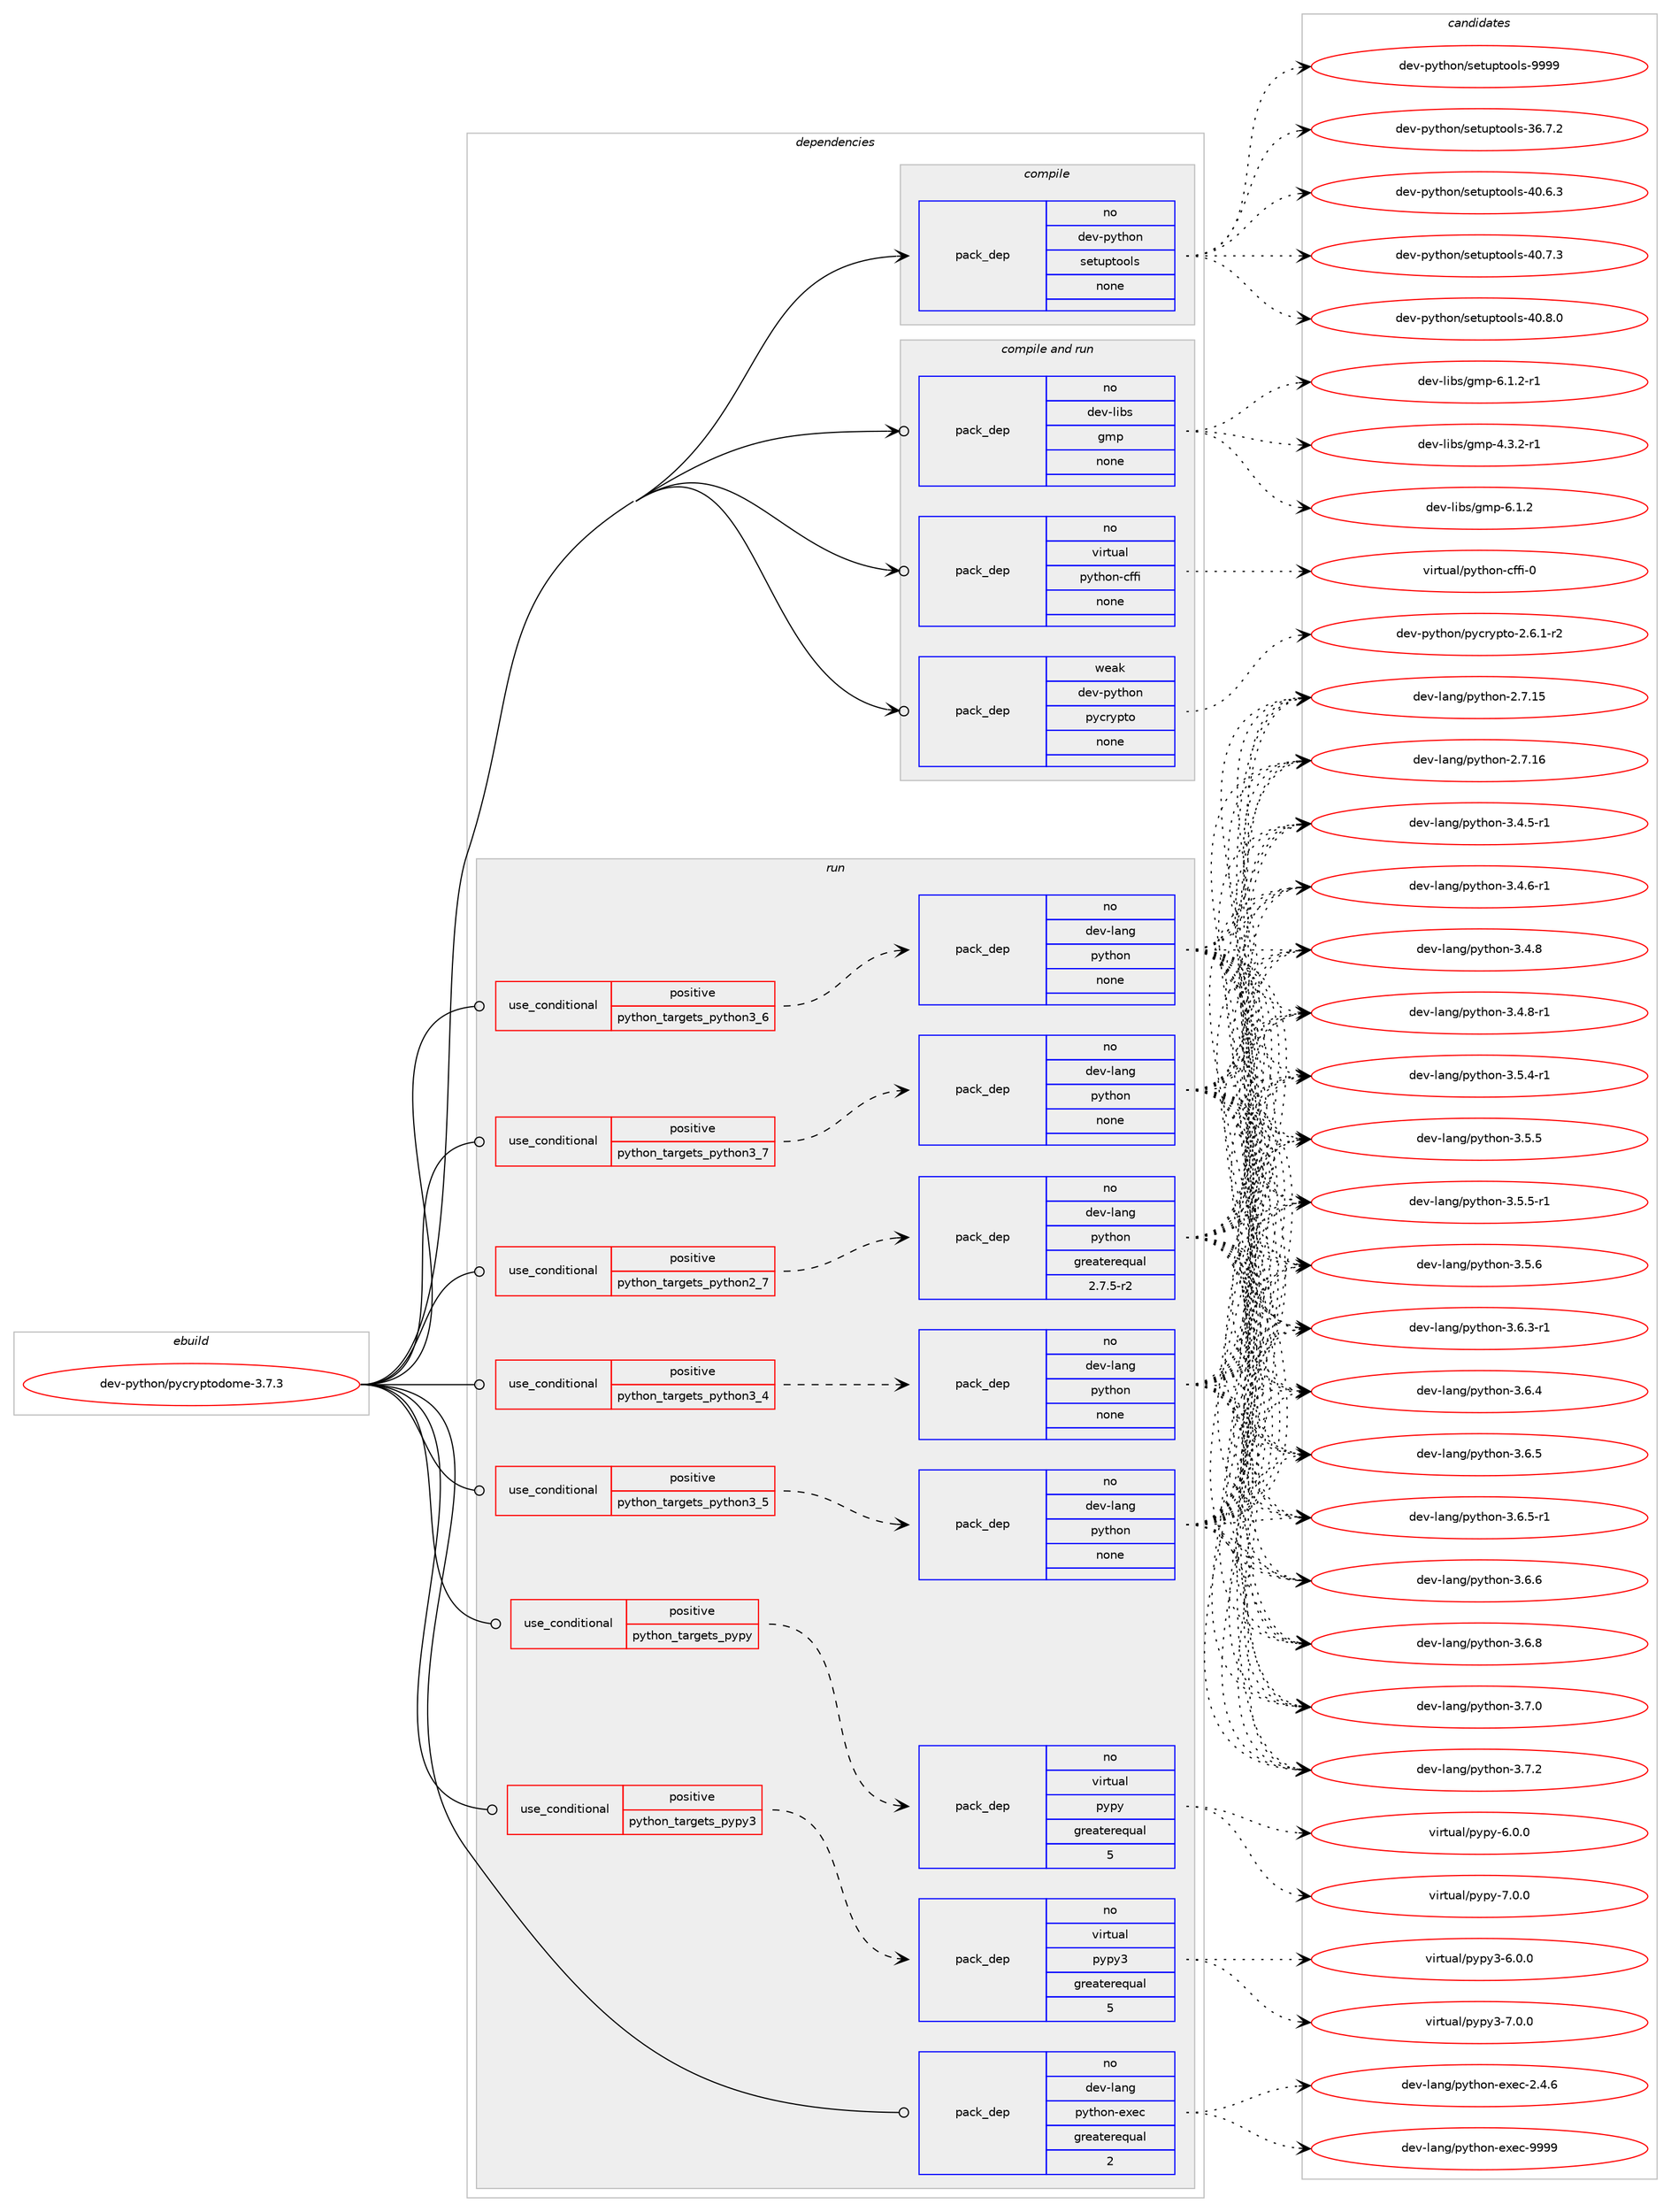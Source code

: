 digraph prolog {

# *************
# Graph options
# *************

newrank=true;
concentrate=true;
compound=true;
graph [rankdir=LR,fontname=Helvetica,fontsize=10,ranksep=1.5];#, ranksep=2.5, nodesep=0.2];
edge  [arrowhead=vee];
node  [fontname=Helvetica,fontsize=10];

# **********
# The ebuild
# **********

subgraph cluster_leftcol {
color=gray;
rank=same;
label=<<i>ebuild</i>>;
id [label="dev-python/pycryptodome-3.7.3", color=red, width=4, href="../dev-python/pycryptodome-3.7.3.svg"];
}

# ****************
# The dependencies
# ****************

subgraph cluster_midcol {
color=gray;
label=<<i>dependencies</i>>;
subgraph cluster_compile {
fillcolor="#eeeeee";
style=filled;
label=<<i>compile</i>>;
subgraph pack1024558 {
dependency1428353 [label=<<TABLE BORDER="0" CELLBORDER="1" CELLSPACING="0" CELLPADDING="4" WIDTH="220"><TR><TD ROWSPAN="6" CELLPADDING="30">pack_dep</TD></TR><TR><TD WIDTH="110">no</TD></TR><TR><TD>dev-python</TD></TR><TR><TD>setuptools</TD></TR><TR><TD>none</TD></TR><TR><TD></TD></TR></TABLE>>, shape=none, color=blue];
}
id:e -> dependency1428353:w [weight=20,style="solid",arrowhead="vee"];
}
subgraph cluster_compileandrun {
fillcolor="#eeeeee";
style=filled;
label=<<i>compile and run</i>>;
subgraph pack1024559 {
dependency1428354 [label=<<TABLE BORDER="0" CELLBORDER="1" CELLSPACING="0" CELLPADDING="4" WIDTH="220"><TR><TD ROWSPAN="6" CELLPADDING="30">pack_dep</TD></TR><TR><TD WIDTH="110">no</TD></TR><TR><TD>dev-libs</TD></TR><TR><TD>gmp</TD></TR><TR><TD>none</TD></TR><TR><TD></TD></TR></TABLE>>, shape=none, color=blue];
}
id:e -> dependency1428354:w [weight=20,style="solid",arrowhead="odotvee"];
subgraph pack1024560 {
dependency1428355 [label=<<TABLE BORDER="0" CELLBORDER="1" CELLSPACING="0" CELLPADDING="4" WIDTH="220"><TR><TD ROWSPAN="6" CELLPADDING="30">pack_dep</TD></TR><TR><TD WIDTH="110">no</TD></TR><TR><TD>virtual</TD></TR><TR><TD>python-cffi</TD></TR><TR><TD>none</TD></TR><TR><TD></TD></TR></TABLE>>, shape=none, color=blue];
}
id:e -> dependency1428355:w [weight=20,style="solid",arrowhead="odotvee"];
subgraph pack1024561 {
dependency1428356 [label=<<TABLE BORDER="0" CELLBORDER="1" CELLSPACING="0" CELLPADDING="4" WIDTH="220"><TR><TD ROWSPAN="6" CELLPADDING="30">pack_dep</TD></TR><TR><TD WIDTH="110">weak</TD></TR><TR><TD>dev-python</TD></TR><TR><TD>pycrypto</TD></TR><TR><TD>none</TD></TR><TR><TD></TD></TR></TABLE>>, shape=none, color=blue];
}
id:e -> dependency1428356:w [weight=20,style="solid",arrowhead="odotvee"];
}
subgraph cluster_run {
fillcolor="#eeeeee";
style=filled;
label=<<i>run</i>>;
subgraph cond380481 {
dependency1428357 [label=<<TABLE BORDER="0" CELLBORDER="1" CELLSPACING="0" CELLPADDING="4"><TR><TD ROWSPAN="3" CELLPADDING="10">use_conditional</TD></TR><TR><TD>positive</TD></TR><TR><TD>python_targets_pypy</TD></TR></TABLE>>, shape=none, color=red];
subgraph pack1024562 {
dependency1428358 [label=<<TABLE BORDER="0" CELLBORDER="1" CELLSPACING="0" CELLPADDING="4" WIDTH="220"><TR><TD ROWSPAN="6" CELLPADDING="30">pack_dep</TD></TR><TR><TD WIDTH="110">no</TD></TR><TR><TD>virtual</TD></TR><TR><TD>pypy</TD></TR><TR><TD>greaterequal</TD></TR><TR><TD>5</TD></TR></TABLE>>, shape=none, color=blue];
}
dependency1428357:e -> dependency1428358:w [weight=20,style="dashed",arrowhead="vee"];
}
id:e -> dependency1428357:w [weight=20,style="solid",arrowhead="odot"];
subgraph cond380482 {
dependency1428359 [label=<<TABLE BORDER="0" CELLBORDER="1" CELLSPACING="0" CELLPADDING="4"><TR><TD ROWSPAN="3" CELLPADDING="10">use_conditional</TD></TR><TR><TD>positive</TD></TR><TR><TD>python_targets_pypy3</TD></TR></TABLE>>, shape=none, color=red];
subgraph pack1024563 {
dependency1428360 [label=<<TABLE BORDER="0" CELLBORDER="1" CELLSPACING="0" CELLPADDING="4" WIDTH="220"><TR><TD ROWSPAN="6" CELLPADDING="30">pack_dep</TD></TR><TR><TD WIDTH="110">no</TD></TR><TR><TD>virtual</TD></TR><TR><TD>pypy3</TD></TR><TR><TD>greaterequal</TD></TR><TR><TD>5</TD></TR></TABLE>>, shape=none, color=blue];
}
dependency1428359:e -> dependency1428360:w [weight=20,style="dashed",arrowhead="vee"];
}
id:e -> dependency1428359:w [weight=20,style="solid",arrowhead="odot"];
subgraph cond380483 {
dependency1428361 [label=<<TABLE BORDER="0" CELLBORDER="1" CELLSPACING="0" CELLPADDING="4"><TR><TD ROWSPAN="3" CELLPADDING="10">use_conditional</TD></TR><TR><TD>positive</TD></TR><TR><TD>python_targets_python2_7</TD></TR></TABLE>>, shape=none, color=red];
subgraph pack1024564 {
dependency1428362 [label=<<TABLE BORDER="0" CELLBORDER="1" CELLSPACING="0" CELLPADDING="4" WIDTH="220"><TR><TD ROWSPAN="6" CELLPADDING="30">pack_dep</TD></TR><TR><TD WIDTH="110">no</TD></TR><TR><TD>dev-lang</TD></TR><TR><TD>python</TD></TR><TR><TD>greaterequal</TD></TR><TR><TD>2.7.5-r2</TD></TR></TABLE>>, shape=none, color=blue];
}
dependency1428361:e -> dependency1428362:w [weight=20,style="dashed",arrowhead="vee"];
}
id:e -> dependency1428361:w [weight=20,style="solid",arrowhead="odot"];
subgraph cond380484 {
dependency1428363 [label=<<TABLE BORDER="0" CELLBORDER="1" CELLSPACING="0" CELLPADDING="4"><TR><TD ROWSPAN="3" CELLPADDING="10">use_conditional</TD></TR><TR><TD>positive</TD></TR><TR><TD>python_targets_python3_4</TD></TR></TABLE>>, shape=none, color=red];
subgraph pack1024565 {
dependency1428364 [label=<<TABLE BORDER="0" CELLBORDER="1" CELLSPACING="0" CELLPADDING="4" WIDTH="220"><TR><TD ROWSPAN="6" CELLPADDING="30">pack_dep</TD></TR><TR><TD WIDTH="110">no</TD></TR><TR><TD>dev-lang</TD></TR><TR><TD>python</TD></TR><TR><TD>none</TD></TR><TR><TD></TD></TR></TABLE>>, shape=none, color=blue];
}
dependency1428363:e -> dependency1428364:w [weight=20,style="dashed",arrowhead="vee"];
}
id:e -> dependency1428363:w [weight=20,style="solid",arrowhead="odot"];
subgraph cond380485 {
dependency1428365 [label=<<TABLE BORDER="0" CELLBORDER="1" CELLSPACING="0" CELLPADDING="4"><TR><TD ROWSPAN="3" CELLPADDING="10">use_conditional</TD></TR><TR><TD>positive</TD></TR><TR><TD>python_targets_python3_5</TD></TR></TABLE>>, shape=none, color=red];
subgraph pack1024566 {
dependency1428366 [label=<<TABLE BORDER="0" CELLBORDER="1" CELLSPACING="0" CELLPADDING="4" WIDTH="220"><TR><TD ROWSPAN="6" CELLPADDING="30">pack_dep</TD></TR><TR><TD WIDTH="110">no</TD></TR><TR><TD>dev-lang</TD></TR><TR><TD>python</TD></TR><TR><TD>none</TD></TR><TR><TD></TD></TR></TABLE>>, shape=none, color=blue];
}
dependency1428365:e -> dependency1428366:w [weight=20,style="dashed",arrowhead="vee"];
}
id:e -> dependency1428365:w [weight=20,style="solid",arrowhead="odot"];
subgraph cond380486 {
dependency1428367 [label=<<TABLE BORDER="0" CELLBORDER="1" CELLSPACING="0" CELLPADDING="4"><TR><TD ROWSPAN="3" CELLPADDING="10">use_conditional</TD></TR><TR><TD>positive</TD></TR><TR><TD>python_targets_python3_6</TD></TR></TABLE>>, shape=none, color=red];
subgraph pack1024567 {
dependency1428368 [label=<<TABLE BORDER="0" CELLBORDER="1" CELLSPACING="0" CELLPADDING="4" WIDTH="220"><TR><TD ROWSPAN="6" CELLPADDING="30">pack_dep</TD></TR><TR><TD WIDTH="110">no</TD></TR><TR><TD>dev-lang</TD></TR><TR><TD>python</TD></TR><TR><TD>none</TD></TR><TR><TD></TD></TR></TABLE>>, shape=none, color=blue];
}
dependency1428367:e -> dependency1428368:w [weight=20,style="dashed",arrowhead="vee"];
}
id:e -> dependency1428367:w [weight=20,style="solid",arrowhead="odot"];
subgraph cond380487 {
dependency1428369 [label=<<TABLE BORDER="0" CELLBORDER="1" CELLSPACING="0" CELLPADDING="4"><TR><TD ROWSPAN="3" CELLPADDING="10">use_conditional</TD></TR><TR><TD>positive</TD></TR><TR><TD>python_targets_python3_7</TD></TR></TABLE>>, shape=none, color=red];
subgraph pack1024568 {
dependency1428370 [label=<<TABLE BORDER="0" CELLBORDER="1" CELLSPACING="0" CELLPADDING="4" WIDTH="220"><TR><TD ROWSPAN="6" CELLPADDING="30">pack_dep</TD></TR><TR><TD WIDTH="110">no</TD></TR><TR><TD>dev-lang</TD></TR><TR><TD>python</TD></TR><TR><TD>none</TD></TR><TR><TD></TD></TR></TABLE>>, shape=none, color=blue];
}
dependency1428369:e -> dependency1428370:w [weight=20,style="dashed",arrowhead="vee"];
}
id:e -> dependency1428369:w [weight=20,style="solid",arrowhead="odot"];
subgraph pack1024569 {
dependency1428371 [label=<<TABLE BORDER="0" CELLBORDER="1" CELLSPACING="0" CELLPADDING="4" WIDTH="220"><TR><TD ROWSPAN="6" CELLPADDING="30">pack_dep</TD></TR><TR><TD WIDTH="110">no</TD></TR><TR><TD>dev-lang</TD></TR><TR><TD>python-exec</TD></TR><TR><TD>greaterequal</TD></TR><TR><TD>2</TD></TR></TABLE>>, shape=none, color=blue];
}
id:e -> dependency1428371:w [weight=20,style="solid",arrowhead="odot"];
}
}

# **************
# The candidates
# **************

subgraph cluster_choices {
rank=same;
color=gray;
label=<<i>candidates</i>>;

subgraph choice1024558 {
color=black;
nodesep=1;
choice100101118451121211161041111104711510111611711211611111110811545515446554650 [label="dev-python/setuptools-36.7.2", color=red, width=4,href="../dev-python/setuptools-36.7.2.svg"];
choice100101118451121211161041111104711510111611711211611111110811545524846544651 [label="dev-python/setuptools-40.6.3", color=red, width=4,href="../dev-python/setuptools-40.6.3.svg"];
choice100101118451121211161041111104711510111611711211611111110811545524846554651 [label="dev-python/setuptools-40.7.3", color=red, width=4,href="../dev-python/setuptools-40.7.3.svg"];
choice100101118451121211161041111104711510111611711211611111110811545524846564648 [label="dev-python/setuptools-40.8.0", color=red, width=4,href="../dev-python/setuptools-40.8.0.svg"];
choice10010111845112121116104111110471151011161171121161111111081154557575757 [label="dev-python/setuptools-9999", color=red, width=4,href="../dev-python/setuptools-9999.svg"];
dependency1428353:e -> choice100101118451121211161041111104711510111611711211611111110811545515446554650:w [style=dotted,weight="100"];
dependency1428353:e -> choice100101118451121211161041111104711510111611711211611111110811545524846544651:w [style=dotted,weight="100"];
dependency1428353:e -> choice100101118451121211161041111104711510111611711211611111110811545524846554651:w [style=dotted,weight="100"];
dependency1428353:e -> choice100101118451121211161041111104711510111611711211611111110811545524846564648:w [style=dotted,weight="100"];
dependency1428353:e -> choice10010111845112121116104111110471151011161171121161111111081154557575757:w [style=dotted,weight="100"];
}
subgraph choice1024559 {
color=black;
nodesep=1;
choice1001011184510810598115471031091124552465146504511449 [label="dev-libs/gmp-4.3.2-r1", color=red, width=4,href="../dev-libs/gmp-4.3.2-r1.svg"];
choice100101118451081059811547103109112455446494650 [label="dev-libs/gmp-6.1.2", color=red, width=4,href="../dev-libs/gmp-6.1.2.svg"];
choice1001011184510810598115471031091124554464946504511449 [label="dev-libs/gmp-6.1.2-r1", color=red, width=4,href="../dev-libs/gmp-6.1.2-r1.svg"];
dependency1428354:e -> choice1001011184510810598115471031091124552465146504511449:w [style=dotted,weight="100"];
dependency1428354:e -> choice100101118451081059811547103109112455446494650:w [style=dotted,weight="100"];
dependency1428354:e -> choice1001011184510810598115471031091124554464946504511449:w [style=dotted,weight="100"];
}
subgraph choice1024560 {
color=black;
nodesep=1;
choice118105114116117971084711212111610411111045991021021054548 [label="virtual/python-cffi-0", color=red, width=4,href="../virtual/python-cffi-0.svg"];
dependency1428355:e -> choice118105114116117971084711212111610411111045991021021054548:w [style=dotted,weight="100"];
}
subgraph choice1024561 {
color=black;
nodesep=1;
choice1001011184511212111610411111047112121991141211121161114550465446494511450 [label="dev-python/pycrypto-2.6.1-r2", color=red, width=4,href="../dev-python/pycrypto-2.6.1-r2.svg"];
dependency1428356:e -> choice1001011184511212111610411111047112121991141211121161114550465446494511450:w [style=dotted,weight="100"];
}
subgraph choice1024562 {
color=black;
nodesep=1;
choice1181051141161179710847112121112121455446484648 [label="virtual/pypy-6.0.0", color=red, width=4,href="../virtual/pypy-6.0.0.svg"];
choice1181051141161179710847112121112121455546484648 [label="virtual/pypy-7.0.0", color=red, width=4,href="../virtual/pypy-7.0.0.svg"];
dependency1428358:e -> choice1181051141161179710847112121112121455446484648:w [style=dotted,weight="100"];
dependency1428358:e -> choice1181051141161179710847112121112121455546484648:w [style=dotted,weight="100"];
}
subgraph choice1024563 {
color=black;
nodesep=1;
choice118105114116117971084711212111212151455446484648 [label="virtual/pypy3-6.0.0", color=red, width=4,href="../virtual/pypy3-6.0.0.svg"];
choice118105114116117971084711212111212151455546484648 [label="virtual/pypy3-7.0.0", color=red, width=4,href="../virtual/pypy3-7.0.0.svg"];
dependency1428360:e -> choice118105114116117971084711212111212151455446484648:w [style=dotted,weight="100"];
dependency1428360:e -> choice118105114116117971084711212111212151455546484648:w [style=dotted,weight="100"];
}
subgraph choice1024564 {
color=black;
nodesep=1;
choice10010111845108971101034711212111610411111045504655464953 [label="dev-lang/python-2.7.15", color=red, width=4,href="../dev-lang/python-2.7.15.svg"];
choice10010111845108971101034711212111610411111045504655464954 [label="dev-lang/python-2.7.16", color=red, width=4,href="../dev-lang/python-2.7.16.svg"];
choice1001011184510897110103471121211161041111104551465246534511449 [label="dev-lang/python-3.4.5-r1", color=red, width=4,href="../dev-lang/python-3.4.5-r1.svg"];
choice1001011184510897110103471121211161041111104551465246544511449 [label="dev-lang/python-3.4.6-r1", color=red, width=4,href="../dev-lang/python-3.4.6-r1.svg"];
choice100101118451089711010347112121116104111110455146524656 [label="dev-lang/python-3.4.8", color=red, width=4,href="../dev-lang/python-3.4.8.svg"];
choice1001011184510897110103471121211161041111104551465246564511449 [label="dev-lang/python-3.4.8-r1", color=red, width=4,href="../dev-lang/python-3.4.8-r1.svg"];
choice1001011184510897110103471121211161041111104551465346524511449 [label="dev-lang/python-3.5.4-r1", color=red, width=4,href="../dev-lang/python-3.5.4-r1.svg"];
choice100101118451089711010347112121116104111110455146534653 [label="dev-lang/python-3.5.5", color=red, width=4,href="../dev-lang/python-3.5.5.svg"];
choice1001011184510897110103471121211161041111104551465346534511449 [label="dev-lang/python-3.5.5-r1", color=red, width=4,href="../dev-lang/python-3.5.5-r1.svg"];
choice100101118451089711010347112121116104111110455146534654 [label="dev-lang/python-3.5.6", color=red, width=4,href="../dev-lang/python-3.5.6.svg"];
choice1001011184510897110103471121211161041111104551465446514511449 [label="dev-lang/python-3.6.3-r1", color=red, width=4,href="../dev-lang/python-3.6.3-r1.svg"];
choice100101118451089711010347112121116104111110455146544652 [label="dev-lang/python-3.6.4", color=red, width=4,href="../dev-lang/python-3.6.4.svg"];
choice100101118451089711010347112121116104111110455146544653 [label="dev-lang/python-3.6.5", color=red, width=4,href="../dev-lang/python-3.6.5.svg"];
choice1001011184510897110103471121211161041111104551465446534511449 [label="dev-lang/python-3.6.5-r1", color=red, width=4,href="../dev-lang/python-3.6.5-r1.svg"];
choice100101118451089711010347112121116104111110455146544654 [label="dev-lang/python-3.6.6", color=red, width=4,href="../dev-lang/python-3.6.6.svg"];
choice100101118451089711010347112121116104111110455146544656 [label="dev-lang/python-3.6.8", color=red, width=4,href="../dev-lang/python-3.6.8.svg"];
choice100101118451089711010347112121116104111110455146554648 [label="dev-lang/python-3.7.0", color=red, width=4,href="../dev-lang/python-3.7.0.svg"];
choice100101118451089711010347112121116104111110455146554650 [label="dev-lang/python-3.7.2", color=red, width=4,href="../dev-lang/python-3.7.2.svg"];
dependency1428362:e -> choice10010111845108971101034711212111610411111045504655464953:w [style=dotted,weight="100"];
dependency1428362:e -> choice10010111845108971101034711212111610411111045504655464954:w [style=dotted,weight="100"];
dependency1428362:e -> choice1001011184510897110103471121211161041111104551465246534511449:w [style=dotted,weight="100"];
dependency1428362:e -> choice1001011184510897110103471121211161041111104551465246544511449:w [style=dotted,weight="100"];
dependency1428362:e -> choice100101118451089711010347112121116104111110455146524656:w [style=dotted,weight="100"];
dependency1428362:e -> choice1001011184510897110103471121211161041111104551465246564511449:w [style=dotted,weight="100"];
dependency1428362:e -> choice1001011184510897110103471121211161041111104551465346524511449:w [style=dotted,weight="100"];
dependency1428362:e -> choice100101118451089711010347112121116104111110455146534653:w [style=dotted,weight="100"];
dependency1428362:e -> choice1001011184510897110103471121211161041111104551465346534511449:w [style=dotted,weight="100"];
dependency1428362:e -> choice100101118451089711010347112121116104111110455146534654:w [style=dotted,weight="100"];
dependency1428362:e -> choice1001011184510897110103471121211161041111104551465446514511449:w [style=dotted,weight="100"];
dependency1428362:e -> choice100101118451089711010347112121116104111110455146544652:w [style=dotted,weight="100"];
dependency1428362:e -> choice100101118451089711010347112121116104111110455146544653:w [style=dotted,weight="100"];
dependency1428362:e -> choice1001011184510897110103471121211161041111104551465446534511449:w [style=dotted,weight="100"];
dependency1428362:e -> choice100101118451089711010347112121116104111110455146544654:w [style=dotted,weight="100"];
dependency1428362:e -> choice100101118451089711010347112121116104111110455146544656:w [style=dotted,weight="100"];
dependency1428362:e -> choice100101118451089711010347112121116104111110455146554648:w [style=dotted,weight="100"];
dependency1428362:e -> choice100101118451089711010347112121116104111110455146554650:w [style=dotted,weight="100"];
}
subgraph choice1024565 {
color=black;
nodesep=1;
choice10010111845108971101034711212111610411111045504655464953 [label="dev-lang/python-2.7.15", color=red, width=4,href="../dev-lang/python-2.7.15.svg"];
choice10010111845108971101034711212111610411111045504655464954 [label="dev-lang/python-2.7.16", color=red, width=4,href="../dev-lang/python-2.7.16.svg"];
choice1001011184510897110103471121211161041111104551465246534511449 [label="dev-lang/python-3.4.5-r1", color=red, width=4,href="../dev-lang/python-3.4.5-r1.svg"];
choice1001011184510897110103471121211161041111104551465246544511449 [label="dev-lang/python-3.4.6-r1", color=red, width=4,href="../dev-lang/python-3.4.6-r1.svg"];
choice100101118451089711010347112121116104111110455146524656 [label="dev-lang/python-3.4.8", color=red, width=4,href="../dev-lang/python-3.4.8.svg"];
choice1001011184510897110103471121211161041111104551465246564511449 [label="dev-lang/python-3.4.8-r1", color=red, width=4,href="../dev-lang/python-3.4.8-r1.svg"];
choice1001011184510897110103471121211161041111104551465346524511449 [label="dev-lang/python-3.5.4-r1", color=red, width=4,href="../dev-lang/python-3.5.4-r1.svg"];
choice100101118451089711010347112121116104111110455146534653 [label="dev-lang/python-3.5.5", color=red, width=4,href="../dev-lang/python-3.5.5.svg"];
choice1001011184510897110103471121211161041111104551465346534511449 [label="dev-lang/python-3.5.5-r1", color=red, width=4,href="../dev-lang/python-3.5.5-r1.svg"];
choice100101118451089711010347112121116104111110455146534654 [label="dev-lang/python-3.5.6", color=red, width=4,href="../dev-lang/python-3.5.6.svg"];
choice1001011184510897110103471121211161041111104551465446514511449 [label="dev-lang/python-3.6.3-r1", color=red, width=4,href="../dev-lang/python-3.6.3-r1.svg"];
choice100101118451089711010347112121116104111110455146544652 [label="dev-lang/python-3.6.4", color=red, width=4,href="../dev-lang/python-3.6.4.svg"];
choice100101118451089711010347112121116104111110455146544653 [label="dev-lang/python-3.6.5", color=red, width=4,href="../dev-lang/python-3.6.5.svg"];
choice1001011184510897110103471121211161041111104551465446534511449 [label="dev-lang/python-3.6.5-r1", color=red, width=4,href="../dev-lang/python-3.6.5-r1.svg"];
choice100101118451089711010347112121116104111110455146544654 [label="dev-lang/python-3.6.6", color=red, width=4,href="../dev-lang/python-3.6.6.svg"];
choice100101118451089711010347112121116104111110455146544656 [label="dev-lang/python-3.6.8", color=red, width=4,href="../dev-lang/python-3.6.8.svg"];
choice100101118451089711010347112121116104111110455146554648 [label="dev-lang/python-3.7.0", color=red, width=4,href="../dev-lang/python-3.7.0.svg"];
choice100101118451089711010347112121116104111110455146554650 [label="dev-lang/python-3.7.2", color=red, width=4,href="../dev-lang/python-3.7.2.svg"];
dependency1428364:e -> choice10010111845108971101034711212111610411111045504655464953:w [style=dotted,weight="100"];
dependency1428364:e -> choice10010111845108971101034711212111610411111045504655464954:w [style=dotted,weight="100"];
dependency1428364:e -> choice1001011184510897110103471121211161041111104551465246534511449:w [style=dotted,weight="100"];
dependency1428364:e -> choice1001011184510897110103471121211161041111104551465246544511449:w [style=dotted,weight="100"];
dependency1428364:e -> choice100101118451089711010347112121116104111110455146524656:w [style=dotted,weight="100"];
dependency1428364:e -> choice1001011184510897110103471121211161041111104551465246564511449:w [style=dotted,weight="100"];
dependency1428364:e -> choice1001011184510897110103471121211161041111104551465346524511449:w [style=dotted,weight="100"];
dependency1428364:e -> choice100101118451089711010347112121116104111110455146534653:w [style=dotted,weight="100"];
dependency1428364:e -> choice1001011184510897110103471121211161041111104551465346534511449:w [style=dotted,weight="100"];
dependency1428364:e -> choice100101118451089711010347112121116104111110455146534654:w [style=dotted,weight="100"];
dependency1428364:e -> choice1001011184510897110103471121211161041111104551465446514511449:w [style=dotted,weight="100"];
dependency1428364:e -> choice100101118451089711010347112121116104111110455146544652:w [style=dotted,weight="100"];
dependency1428364:e -> choice100101118451089711010347112121116104111110455146544653:w [style=dotted,weight="100"];
dependency1428364:e -> choice1001011184510897110103471121211161041111104551465446534511449:w [style=dotted,weight="100"];
dependency1428364:e -> choice100101118451089711010347112121116104111110455146544654:w [style=dotted,weight="100"];
dependency1428364:e -> choice100101118451089711010347112121116104111110455146544656:w [style=dotted,weight="100"];
dependency1428364:e -> choice100101118451089711010347112121116104111110455146554648:w [style=dotted,weight="100"];
dependency1428364:e -> choice100101118451089711010347112121116104111110455146554650:w [style=dotted,weight="100"];
}
subgraph choice1024566 {
color=black;
nodesep=1;
choice10010111845108971101034711212111610411111045504655464953 [label="dev-lang/python-2.7.15", color=red, width=4,href="../dev-lang/python-2.7.15.svg"];
choice10010111845108971101034711212111610411111045504655464954 [label="dev-lang/python-2.7.16", color=red, width=4,href="../dev-lang/python-2.7.16.svg"];
choice1001011184510897110103471121211161041111104551465246534511449 [label="dev-lang/python-3.4.5-r1", color=red, width=4,href="../dev-lang/python-3.4.5-r1.svg"];
choice1001011184510897110103471121211161041111104551465246544511449 [label="dev-lang/python-3.4.6-r1", color=red, width=4,href="../dev-lang/python-3.4.6-r1.svg"];
choice100101118451089711010347112121116104111110455146524656 [label="dev-lang/python-3.4.8", color=red, width=4,href="../dev-lang/python-3.4.8.svg"];
choice1001011184510897110103471121211161041111104551465246564511449 [label="dev-lang/python-3.4.8-r1", color=red, width=4,href="../dev-lang/python-3.4.8-r1.svg"];
choice1001011184510897110103471121211161041111104551465346524511449 [label="dev-lang/python-3.5.4-r1", color=red, width=4,href="../dev-lang/python-3.5.4-r1.svg"];
choice100101118451089711010347112121116104111110455146534653 [label="dev-lang/python-3.5.5", color=red, width=4,href="../dev-lang/python-3.5.5.svg"];
choice1001011184510897110103471121211161041111104551465346534511449 [label="dev-lang/python-3.5.5-r1", color=red, width=4,href="../dev-lang/python-3.5.5-r1.svg"];
choice100101118451089711010347112121116104111110455146534654 [label="dev-lang/python-3.5.6", color=red, width=4,href="../dev-lang/python-3.5.6.svg"];
choice1001011184510897110103471121211161041111104551465446514511449 [label="dev-lang/python-3.6.3-r1", color=red, width=4,href="../dev-lang/python-3.6.3-r1.svg"];
choice100101118451089711010347112121116104111110455146544652 [label="dev-lang/python-3.6.4", color=red, width=4,href="../dev-lang/python-3.6.4.svg"];
choice100101118451089711010347112121116104111110455146544653 [label="dev-lang/python-3.6.5", color=red, width=4,href="../dev-lang/python-3.6.5.svg"];
choice1001011184510897110103471121211161041111104551465446534511449 [label="dev-lang/python-3.6.5-r1", color=red, width=4,href="../dev-lang/python-3.6.5-r1.svg"];
choice100101118451089711010347112121116104111110455146544654 [label="dev-lang/python-3.6.6", color=red, width=4,href="../dev-lang/python-3.6.6.svg"];
choice100101118451089711010347112121116104111110455146544656 [label="dev-lang/python-3.6.8", color=red, width=4,href="../dev-lang/python-3.6.8.svg"];
choice100101118451089711010347112121116104111110455146554648 [label="dev-lang/python-3.7.0", color=red, width=4,href="../dev-lang/python-3.7.0.svg"];
choice100101118451089711010347112121116104111110455146554650 [label="dev-lang/python-3.7.2", color=red, width=4,href="../dev-lang/python-3.7.2.svg"];
dependency1428366:e -> choice10010111845108971101034711212111610411111045504655464953:w [style=dotted,weight="100"];
dependency1428366:e -> choice10010111845108971101034711212111610411111045504655464954:w [style=dotted,weight="100"];
dependency1428366:e -> choice1001011184510897110103471121211161041111104551465246534511449:w [style=dotted,weight="100"];
dependency1428366:e -> choice1001011184510897110103471121211161041111104551465246544511449:w [style=dotted,weight="100"];
dependency1428366:e -> choice100101118451089711010347112121116104111110455146524656:w [style=dotted,weight="100"];
dependency1428366:e -> choice1001011184510897110103471121211161041111104551465246564511449:w [style=dotted,weight="100"];
dependency1428366:e -> choice1001011184510897110103471121211161041111104551465346524511449:w [style=dotted,weight="100"];
dependency1428366:e -> choice100101118451089711010347112121116104111110455146534653:w [style=dotted,weight="100"];
dependency1428366:e -> choice1001011184510897110103471121211161041111104551465346534511449:w [style=dotted,weight="100"];
dependency1428366:e -> choice100101118451089711010347112121116104111110455146534654:w [style=dotted,weight="100"];
dependency1428366:e -> choice1001011184510897110103471121211161041111104551465446514511449:w [style=dotted,weight="100"];
dependency1428366:e -> choice100101118451089711010347112121116104111110455146544652:w [style=dotted,weight="100"];
dependency1428366:e -> choice100101118451089711010347112121116104111110455146544653:w [style=dotted,weight="100"];
dependency1428366:e -> choice1001011184510897110103471121211161041111104551465446534511449:w [style=dotted,weight="100"];
dependency1428366:e -> choice100101118451089711010347112121116104111110455146544654:w [style=dotted,weight="100"];
dependency1428366:e -> choice100101118451089711010347112121116104111110455146544656:w [style=dotted,weight="100"];
dependency1428366:e -> choice100101118451089711010347112121116104111110455146554648:w [style=dotted,weight="100"];
dependency1428366:e -> choice100101118451089711010347112121116104111110455146554650:w [style=dotted,weight="100"];
}
subgraph choice1024567 {
color=black;
nodesep=1;
choice10010111845108971101034711212111610411111045504655464953 [label="dev-lang/python-2.7.15", color=red, width=4,href="../dev-lang/python-2.7.15.svg"];
choice10010111845108971101034711212111610411111045504655464954 [label="dev-lang/python-2.7.16", color=red, width=4,href="../dev-lang/python-2.7.16.svg"];
choice1001011184510897110103471121211161041111104551465246534511449 [label="dev-lang/python-3.4.5-r1", color=red, width=4,href="../dev-lang/python-3.4.5-r1.svg"];
choice1001011184510897110103471121211161041111104551465246544511449 [label="dev-lang/python-3.4.6-r1", color=red, width=4,href="../dev-lang/python-3.4.6-r1.svg"];
choice100101118451089711010347112121116104111110455146524656 [label="dev-lang/python-3.4.8", color=red, width=4,href="../dev-lang/python-3.4.8.svg"];
choice1001011184510897110103471121211161041111104551465246564511449 [label="dev-lang/python-3.4.8-r1", color=red, width=4,href="../dev-lang/python-3.4.8-r1.svg"];
choice1001011184510897110103471121211161041111104551465346524511449 [label="dev-lang/python-3.5.4-r1", color=red, width=4,href="../dev-lang/python-3.5.4-r1.svg"];
choice100101118451089711010347112121116104111110455146534653 [label="dev-lang/python-3.5.5", color=red, width=4,href="../dev-lang/python-3.5.5.svg"];
choice1001011184510897110103471121211161041111104551465346534511449 [label="dev-lang/python-3.5.5-r1", color=red, width=4,href="../dev-lang/python-3.5.5-r1.svg"];
choice100101118451089711010347112121116104111110455146534654 [label="dev-lang/python-3.5.6", color=red, width=4,href="../dev-lang/python-3.5.6.svg"];
choice1001011184510897110103471121211161041111104551465446514511449 [label="dev-lang/python-3.6.3-r1", color=red, width=4,href="../dev-lang/python-3.6.3-r1.svg"];
choice100101118451089711010347112121116104111110455146544652 [label="dev-lang/python-3.6.4", color=red, width=4,href="../dev-lang/python-3.6.4.svg"];
choice100101118451089711010347112121116104111110455146544653 [label="dev-lang/python-3.6.5", color=red, width=4,href="../dev-lang/python-3.6.5.svg"];
choice1001011184510897110103471121211161041111104551465446534511449 [label="dev-lang/python-3.6.5-r1", color=red, width=4,href="../dev-lang/python-3.6.5-r1.svg"];
choice100101118451089711010347112121116104111110455146544654 [label="dev-lang/python-3.6.6", color=red, width=4,href="../dev-lang/python-3.6.6.svg"];
choice100101118451089711010347112121116104111110455146544656 [label="dev-lang/python-3.6.8", color=red, width=4,href="../dev-lang/python-3.6.8.svg"];
choice100101118451089711010347112121116104111110455146554648 [label="dev-lang/python-3.7.0", color=red, width=4,href="../dev-lang/python-3.7.0.svg"];
choice100101118451089711010347112121116104111110455146554650 [label="dev-lang/python-3.7.2", color=red, width=4,href="../dev-lang/python-3.7.2.svg"];
dependency1428368:e -> choice10010111845108971101034711212111610411111045504655464953:w [style=dotted,weight="100"];
dependency1428368:e -> choice10010111845108971101034711212111610411111045504655464954:w [style=dotted,weight="100"];
dependency1428368:e -> choice1001011184510897110103471121211161041111104551465246534511449:w [style=dotted,weight="100"];
dependency1428368:e -> choice1001011184510897110103471121211161041111104551465246544511449:w [style=dotted,weight="100"];
dependency1428368:e -> choice100101118451089711010347112121116104111110455146524656:w [style=dotted,weight="100"];
dependency1428368:e -> choice1001011184510897110103471121211161041111104551465246564511449:w [style=dotted,weight="100"];
dependency1428368:e -> choice1001011184510897110103471121211161041111104551465346524511449:w [style=dotted,weight="100"];
dependency1428368:e -> choice100101118451089711010347112121116104111110455146534653:w [style=dotted,weight="100"];
dependency1428368:e -> choice1001011184510897110103471121211161041111104551465346534511449:w [style=dotted,weight="100"];
dependency1428368:e -> choice100101118451089711010347112121116104111110455146534654:w [style=dotted,weight="100"];
dependency1428368:e -> choice1001011184510897110103471121211161041111104551465446514511449:w [style=dotted,weight="100"];
dependency1428368:e -> choice100101118451089711010347112121116104111110455146544652:w [style=dotted,weight="100"];
dependency1428368:e -> choice100101118451089711010347112121116104111110455146544653:w [style=dotted,weight="100"];
dependency1428368:e -> choice1001011184510897110103471121211161041111104551465446534511449:w [style=dotted,weight="100"];
dependency1428368:e -> choice100101118451089711010347112121116104111110455146544654:w [style=dotted,weight="100"];
dependency1428368:e -> choice100101118451089711010347112121116104111110455146544656:w [style=dotted,weight="100"];
dependency1428368:e -> choice100101118451089711010347112121116104111110455146554648:w [style=dotted,weight="100"];
dependency1428368:e -> choice100101118451089711010347112121116104111110455146554650:w [style=dotted,weight="100"];
}
subgraph choice1024568 {
color=black;
nodesep=1;
choice10010111845108971101034711212111610411111045504655464953 [label="dev-lang/python-2.7.15", color=red, width=4,href="../dev-lang/python-2.7.15.svg"];
choice10010111845108971101034711212111610411111045504655464954 [label="dev-lang/python-2.7.16", color=red, width=4,href="../dev-lang/python-2.7.16.svg"];
choice1001011184510897110103471121211161041111104551465246534511449 [label="dev-lang/python-3.4.5-r1", color=red, width=4,href="../dev-lang/python-3.4.5-r1.svg"];
choice1001011184510897110103471121211161041111104551465246544511449 [label="dev-lang/python-3.4.6-r1", color=red, width=4,href="../dev-lang/python-3.4.6-r1.svg"];
choice100101118451089711010347112121116104111110455146524656 [label="dev-lang/python-3.4.8", color=red, width=4,href="../dev-lang/python-3.4.8.svg"];
choice1001011184510897110103471121211161041111104551465246564511449 [label="dev-lang/python-3.4.8-r1", color=red, width=4,href="../dev-lang/python-3.4.8-r1.svg"];
choice1001011184510897110103471121211161041111104551465346524511449 [label="dev-lang/python-3.5.4-r1", color=red, width=4,href="../dev-lang/python-3.5.4-r1.svg"];
choice100101118451089711010347112121116104111110455146534653 [label="dev-lang/python-3.5.5", color=red, width=4,href="../dev-lang/python-3.5.5.svg"];
choice1001011184510897110103471121211161041111104551465346534511449 [label="dev-lang/python-3.5.5-r1", color=red, width=4,href="../dev-lang/python-3.5.5-r1.svg"];
choice100101118451089711010347112121116104111110455146534654 [label="dev-lang/python-3.5.6", color=red, width=4,href="../dev-lang/python-3.5.6.svg"];
choice1001011184510897110103471121211161041111104551465446514511449 [label="dev-lang/python-3.6.3-r1", color=red, width=4,href="../dev-lang/python-3.6.3-r1.svg"];
choice100101118451089711010347112121116104111110455146544652 [label="dev-lang/python-3.6.4", color=red, width=4,href="../dev-lang/python-3.6.4.svg"];
choice100101118451089711010347112121116104111110455146544653 [label="dev-lang/python-3.6.5", color=red, width=4,href="../dev-lang/python-3.6.5.svg"];
choice1001011184510897110103471121211161041111104551465446534511449 [label="dev-lang/python-3.6.5-r1", color=red, width=4,href="../dev-lang/python-3.6.5-r1.svg"];
choice100101118451089711010347112121116104111110455146544654 [label="dev-lang/python-3.6.6", color=red, width=4,href="../dev-lang/python-3.6.6.svg"];
choice100101118451089711010347112121116104111110455146544656 [label="dev-lang/python-3.6.8", color=red, width=4,href="../dev-lang/python-3.6.8.svg"];
choice100101118451089711010347112121116104111110455146554648 [label="dev-lang/python-3.7.0", color=red, width=4,href="../dev-lang/python-3.7.0.svg"];
choice100101118451089711010347112121116104111110455146554650 [label="dev-lang/python-3.7.2", color=red, width=4,href="../dev-lang/python-3.7.2.svg"];
dependency1428370:e -> choice10010111845108971101034711212111610411111045504655464953:w [style=dotted,weight="100"];
dependency1428370:e -> choice10010111845108971101034711212111610411111045504655464954:w [style=dotted,weight="100"];
dependency1428370:e -> choice1001011184510897110103471121211161041111104551465246534511449:w [style=dotted,weight="100"];
dependency1428370:e -> choice1001011184510897110103471121211161041111104551465246544511449:w [style=dotted,weight="100"];
dependency1428370:e -> choice100101118451089711010347112121116104111110455146524656:w [style=dotted,weight="100"];
dependency1428370:e -> choice1001011184510897110103471121211161041111104551465246564511449:w [style=dotted,weight="100"];
dependency1428370:e -> choice1001011184510897110103471121211161041111104551465346524511449:w [style=dotted,weight="100"];
dependency1428370:e -> choice100101118451089711010347112121116104111110455146534653:w [style=dotted,weight="100"];
dependency1428370:e -> choice1001011184510897110103471121211161041111104551465346534511449:w [style=dotted,weight="100"];
dependency1428370:e -> choice100101118451089711010347112121116104111110455146534654:w [style=dotted,weight="100"];
dependency1428370:e -> choice1001011184510897110103471121211161041111104551465446514511449:w [style=dotted,weight="100"];
dependency1428370:e -> choice100101118451089711010347112121116104111110455146544652:w [style=dotted,weight="100"];
dependency1428370:e -> choice100101118451089711010347112121116104111110455146544653:w [style=dotted,weight="100"];
dependency1428370:e -> choice1001011184510897110103471121211161041111104551465446534511449:w [style=dotted,weight="100"];
dependency1428370:e -> choice100101118451089711010347112121116104111110455146544654:w [style=dotted,weight="100"];
dependency1428370:e -> choice100101118451089711010347112121116104111110455146544656:w [style=dotted,weight="100"];
dependency1428370:e -> choice100101118451089711010347112121116104111110455146554648:w [style=dotted,weight="100"];
dependency1428370:e -> choice100101118451089711010347112121116104111110455146554650:w [style=dotted,weight="100"];
}
subgraph choice1024569 {
color=black;
nodesep=1;
choice1001011184510897110103471121211161041111104510112010199455046524654 [label="dev-lang/python-exec-2.4.6", color=red, width=4,href="../dev-lang/python-exec-2.4.6.svg"];
choice10010111845108971101034711212111610411111045101120101994557575757 [label="dev-lang/python-exec-9999", color=red, width=4,href="../dev-lang/python-exec-9999.svg"];
dependency1428371:e -> choice1001011184510897110103471121211161041111104510112010199455046524654:w [style=dotted,weight="100"];
dependency1428371:e -> choice10010111845108971101034711212111610411111045101120101994557575757:w [style=dotted,weight="100"];
}
}

}
